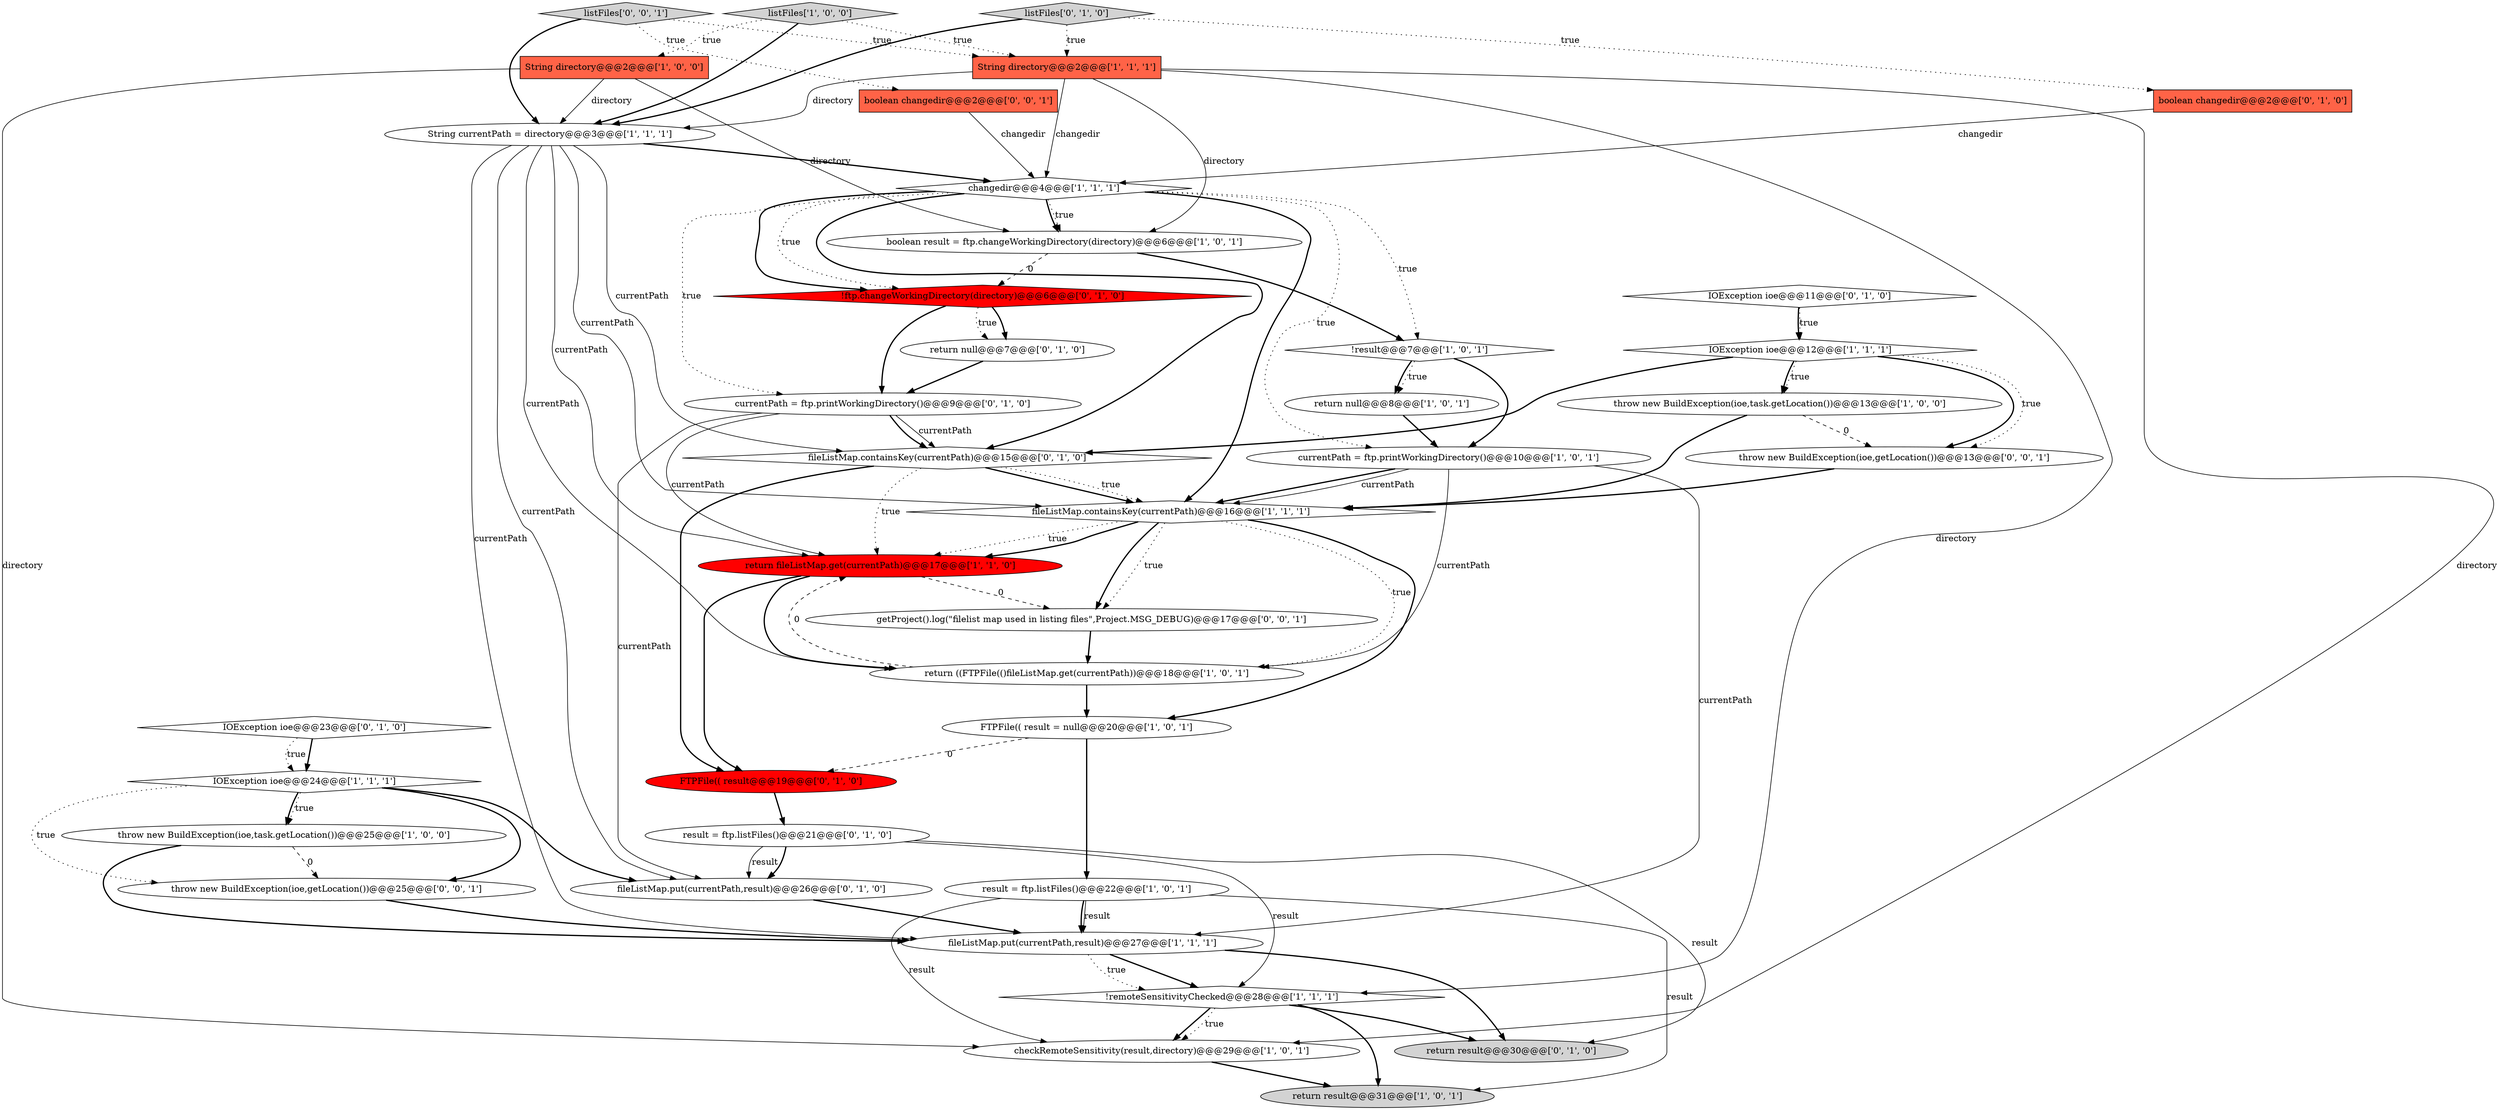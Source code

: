 digraph {
18 [style = filled, label = "throw new BuildException(ioe,task.getLocation())@@@25@@@['1', '0', '0']", fillcolor = white, shape = ellipse image = "AAA0AAABBB1BBB"];
12 [style = filled, label = "changedir@@@4@@@['1', '1', '1']", fillcolor = white, shape = diamond image = "AAA0AAABBB1BBB"];
29 [style = filled, label = "return null@@@7@@@['0', '1', '0']", fillcolor = white, shape = ellipse image = "AAA0AAABBB2BBB"];
30 [style = filled, label = "!ftp.changeWorkingDirectory(directory)@@@6@@@['0', '1', '0']", fillcolor = red, shape = diamond image = "AAA1AAABBB2BBB"];
35 [style = filled, label = "getProject().log(\"filelist map used in listing files\",Project.MSG_DEBUG)@@@17@@@['0', '0', '1']", fillcolor = white, shape = ellipse image = "AAA0AAABBB3BBB"];
7 [style = filled, label = "return result@@@31@@@['1', '0', '1']", fillcolor = lightgray, shape = ellipse image = "AAA0AAABBB1BBB"];
27 [style = filled, label = "IOException ioe@@@23@@@['0', '1', '0']", fillcolor = white, shape = diamond image = "AAA0AAABBB2BBB"];
28 [style = filled, label = "boolean changedir@@@2@@@['0', '1', '0']", fillcolor = tomato, shape = box image = "AAA0AAABBB2BBB"];
10 [style = filled, label = "listFiles['1', '0', '0']", fillcolor = lightgray, shape = diamond image = "AAA0AAABBB1BBB"];
4 [style = filled, label = "String directory@@@2@@@['1', '0', '0']", fillcolor = tomato, shape = box image = "AAA0AAABBB1BBB"];
24 [style = filled, label = "listFiles['0', '1', '0']", fillcolor = lightgray, shape = diamond image = "AAA0AAABBB2BBB"];
13 [style = filled, label = "!result@@@7@@@['1', '0', '1']", fillcolor = white, shape = diamond image = "AAA0AAABBB1BBB"];
5 [style = filled, label = "result = ftp.listFiles()@@@22@@@['1', '0', '1']", fillcolor = white, shape = ellipse image = "AAA0AAABBB1BBB"];
33 [style = filled, label = "fileListMap.put(currentPath,result)@@@26@@@['0', '1', '0']", fillcolor = white, shape = ellipse image = "AAA0AAABBB2BBB"];
1 [style = filled, label = "FTPFile(( result = null@@@20@@@['1', '0', '1']", fillcolor = white, shape = ellipse image = "AAA0AAABBB1BBB"];
19 [style = filled, label = "!remoteSensitivityChecked@@@28@@@['1', '1', '1']", fillcolor = white, shape = diamond image = "AAA0AAABBB1BBB"];
31 [style = filled, label = "FTPFile(( result@@@19@@@['0', '1', '0']", fillcolor = red, shape = ellipse image = "AAA1AAABBB2BBB"];
3 [style = filled, label = "currentPath = ftp.printWorkingDirectory()@@@10@@@['1', '0', '1']", fillcolor = white, shape = ellipse image = "AAA0AAABBB1BBB"];
22 [style = filled, label = "result = ftp.listFiles()@@@21@@@['0', '1', '0']", fillcolor = white, shape = ellipse image = "AAA0AAABBB2BBB"];
17 [style = filled, label = "IOException ioe@@@24@@@['1', '1', '1']", fillcolor = white, shape = diamond image = "AAA0AAABBB1BBB"];
8 [style = filled, label = "String directory@@@2@@@['1', '1', '1']", fillcolor = tomato, shape = box image = "AAA0AAABBB1BBB"];
38 [style = filled, label = "throw new BuildException(ioe,getLocation())@@@25@@@['0', '0', '1']", fillcolor = white, shape = ellipse image = "AAA0AAABBB3BBB"];
23 [style = filled, label = "IOException ioe@@@11@@@['0', '1', '0']", fillcolor = white, shape = diamond image = "AAA0AAABBB2BBB"];
37 [style = filled, label = "listFiles['0', '0', '1']", fillcolor = lightgray, shape = diamond image = "AAA0AAABBB3BBB"];
14 [style = filled, label = "return null@@@8@@@['1', '0', '1']", fillcolor = white, shape = ellipse image = "AAA0AAABBB1BBB"];
2 [style = filled, label = "return fileListMap.get(currentPath)@@@17@@@['1', '1', '0']", fillcolor = red, shape = ellipse image = "AAA1AAABBB1BBB"];
9 [style = filled, label = "boolean result = ftp.changeWorkingDirectory(directory)@@@6@@@['1', '0', '1']", fillcolor = white, shape = ellipse image = "AAA0AAABBB1BBB"];
0 [style = filled, label = "fileListMap.put(currentPath,result)@@@27@@@['1', '1', '1']", fillcolor = white, shape = ellipse image = "AAA0AAABBB1BBB"];
15 [style = filled, label = "fileListMap.containsKey(currentPath)@@@16@@@['1', '1', '1']", fillcolor = white, shape = diamond image = "AAA0AAABBB1BBB"];
6 [style = filled, label = "IOException ioe@@@12@@@['1', '1', '1']", fillcolor = white, shape = diamond image = "AAA0AAABBB1BBB"];
26 [style = filled, label = "fileListMap.containsKey(currentPath)@@@15@@@['0', '1', '0']", fillcolor = white, shape = diamond image = "AAA0AAABBB2BBB"];
34 [style = filled, label = "throw new BuildException(ioe,getLocation())@@@13@@@['0', '0', '1']", fillcolor = white, shape = ellipse image = "AAA0AAABBB3BBB"];
36 [style = filled, label = "boolean changedir@@@2@@@['0', '0', '1']", fillcolor = tomato, shape = box image = "AAA0AAABBB3BBB"];
21 [style = filled, label = "return ((FTPFile(()fileListMap.get(currentPath))@@@18@@@['1', '0', '1']", fillcolor = white, shape = ellipse image = "AAA0AAABBB1BBB"];
20 [style = filled, label = "throw new BuildException(ioe,task.getLocation())@@@13@@@['1', '0', '0']", fillcolor = white, shape = ellipse image = "AAA0AAABBB1BBB"];
32 [style = filled, label = "return result@@@30@@@['0', '1', '0']", fillcolor = lightgray, shape = ellipse image = "AAA0AAABBB2BBB"];
25 [style = filled, label = "currentPath = ftp.printWorkingDirectory()@@@9@@@['0', '1', '0']", fillcolor = white, shape = ellipse image = "AAA0AAABBB2BBB"];
16 [style = filled, label = "checkRemoteSensitivity(result,directory)@@@29@@@['1', '0', '1']", fillcolor = white, shape = ellipse image = "AAA0AAABBB1BBB"];
11 [style = filled, label = "String currentPath = directory@@@3@@@['1', '1', '1']", fillcolor = white, shape = ellipse image = "AAA0AAABBB1BBB"];
1->5 [style = bold, label=""];
5->0 [style = solid, label="result"];
14->3 [style = bold, label=""];
10->8 [style = dotted, label="true"];
22->33 [style = solid, label="result"];
37->11 [style = bold, label=""];
3->21 [style = solid, label="currentPath"];
5->16 [style = solid, label="result"];
0->19 [style = dotted, label="true"];
16->7 [style = bold, label=""];
34->15 [style = bold, label=""];
8->11 [style = solid, label="directory"];
11->21 [style = solid, label="currentPath"];
15->21 [style = dotted, label="true"];
12->9 [style = bold, label=""];
30->29 [style = bold, label=""];
25->26 [style = solid, label="currentPath"];
25->2 [style = solid, label="currentPath"];
8->16 [style = solid, label="directory"];
33->0 [style = bold, label=""];
17->38 [style = bold, label=""];
22->32 [style = solid, label="result"];
5->0 [style = bold, label=""];
24->11 [style = bold, label=""];
21->1 [style = bold, label=""];
26->15 [style = bold, label=""];
27->17 [style = bold, label=""];
9->13 [style = bold, label=""];
37->36 [style = dotted, label="true"];
24->8 [style = dotted, label="true"];
5->7 [style = solid, label="result"];
4->16 [style = solid, label="directory"];
10->4 [style = dotted, label="true"];
11->2 [style = solid, label="currentPath"];
20->15 [style = bold, label=""];
13->14 [style = bold, label=""];
18->0 [style = bold, label=""];
9->30 [style = dashed, label="0"];
2->31 [style = bold, label=""];
10->11 [style = bold, label=""];
8->12 [style = solid, label="changedir"];
17->38 [style = dotted, label="true"];
12->3 [style = dotted, label="true"];
22->33 [style = bold, label=""];
3->0 [style = solid, label="currentPath"];
25->33 [style = solid, label="currentPath"];
0->19 [style = bold, label=""];
26->2 [style = dotted, label="true"];
15->2 [style = dotted, label="true"];
1->31 [style = dashed, label="0"];
11->12 [style = bold, label=""];
15->35 [style = dotted, label="true"];
35->21 [style = bold, label=""];
15->35 [style = bold, label=""];
4->11 [style = solid, label="directory"];
6->20 [style = dotted, label="true"];
30->29 [style = dotted, label="true"];
37->8 [style = dotted, label="true"];
11->15 [style = solid, label="currentPath"];
20->34 [style = dashed, label="0"];
2->21 [style = bold, label=""];
25->26 [style = bold, label=""];
36->12 [style = solid, label="changedir"];
38->0 [style = bold, label=""];
11->26 [style = solid, label="currentPath"];
12->25 [style = dotted, label="true"];
6->26 [style = bold, label=""];
6->34 [style = bold, label=""];
17->18 [style = dotted, label="true"];
2->35 [style = dashed, label="0"];
22->19 [style = solid, label="result"];
19->16 [style = bold, label=""];
6->20 [style = bold, label=""];
8->19 [style = solid, label="directory"];
26->31 [style = bold, label=""];
12->13 [style = dotted, label="true"];
19->32 [style = bold, label=""];
23->6 [style = bold, label=""];
26->15 [style = dotted, label="true"];
4->9 [style = solid, label="directory"];
0->32 [style = bold, label=""];
11->33 [style = solid, label="currentPath"];
27->17 [style = dotted, label="true"];
13->14 [style = dotted, label="true"];
15->1 [style = bold, label=""];
15->2 [style = bold, label=""];
31->22 [style = bold, label=""];
8->9 [style = solid, label="directory"];
11->0 [style = solid, label="currentPath"];
23->6 [style = dotted, label="true"];
12->15 [style = bold, label=""];
29->25 [style = bold, label=""];
30->25 [style = bold, label=""];
12->30 [style = bold, label=""];
3->15 [style = bold, label=""];
17->33 [style = bold, label=""];
12->26 [style = bold, label=""];
24->28 [style = dotted, label="true"];
18->38 [style = dashed, label="0"];
12->30 [style = dotted, label="true"];
3->15 [style = solid, label="currentPath"];
28->12 [style = solid, label="changedir"];
13->3 [style = bold, label=""];
19->16 [style = dotted, label="true"];
6->34 [style = dotted, label="true"];
21->2 [style = dashed, label="0"];
19->7 [style = bold, label=""];
17->18 [style = bold, label=""];
12->9 [style = dotted, label="true"];
}
